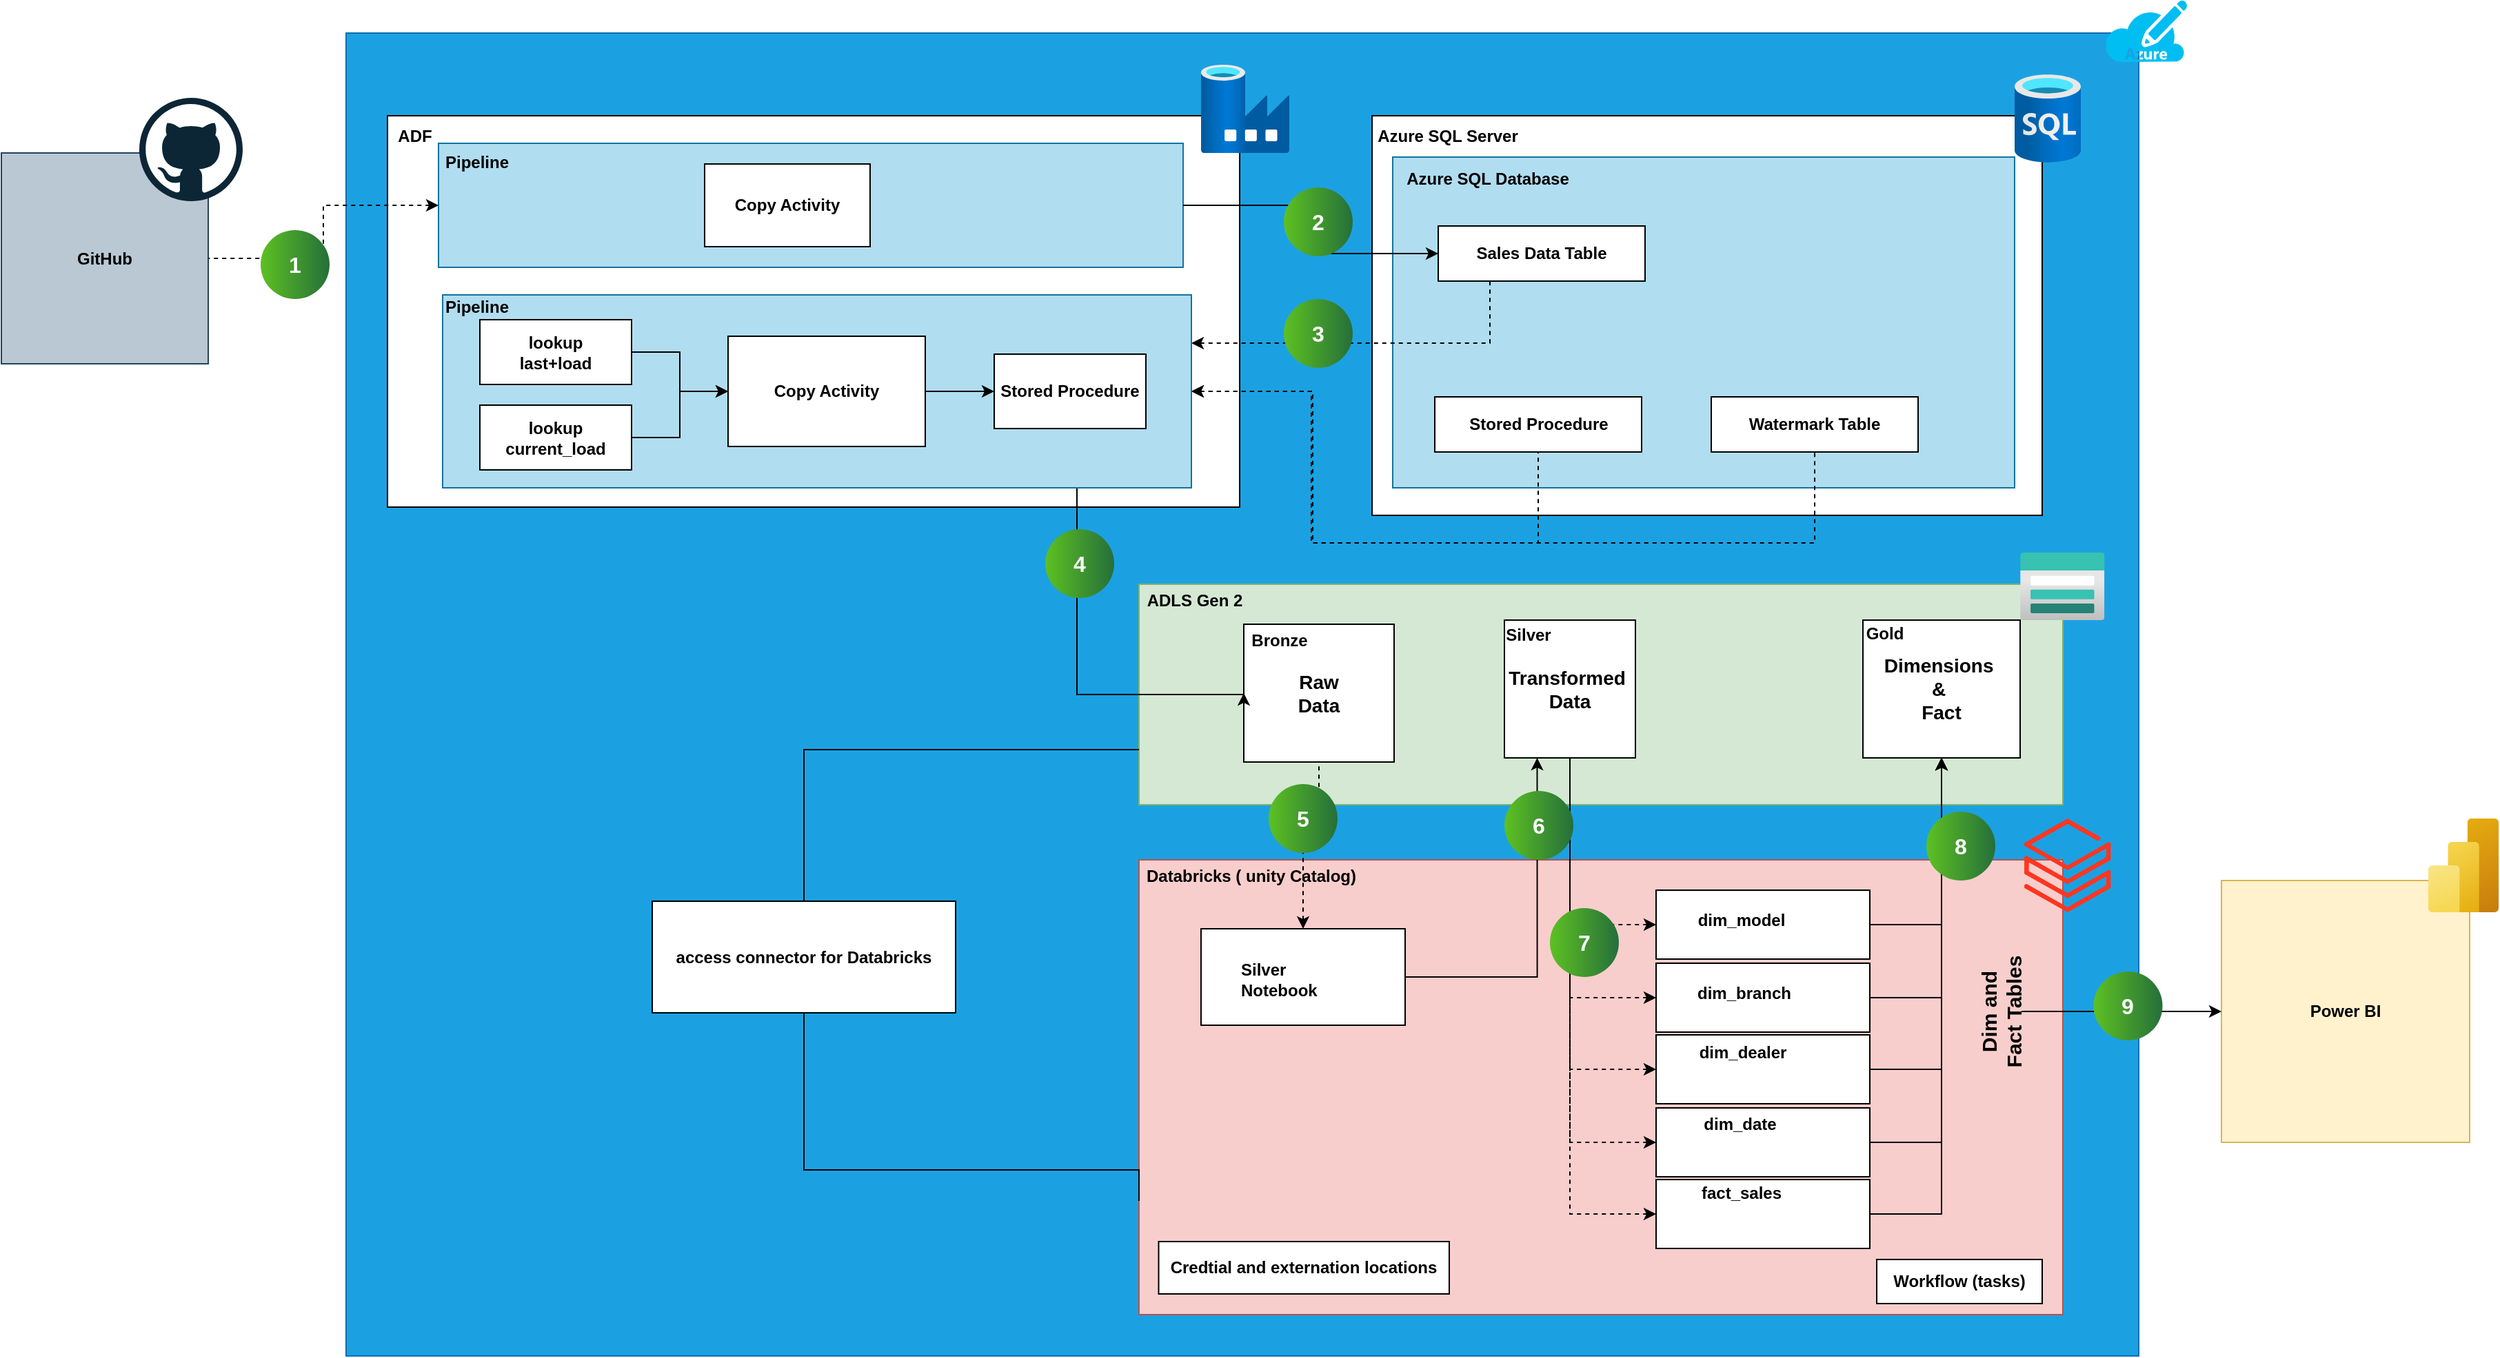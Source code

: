 <mxfile version="24.7.5" pages="3">
  <diagram id="nM2_LF2COJRGgqPJtqyZ" name="Page-3">
    <mxGraphModel dx="2438" dy="2122" grid="1" gridSize="10" guides="1" tooltips="1" connect="1" arrows="1" fold="1" page="1" pageScale="1" pageWidth="850" pageHeight="1100" math="0" shadow="0">
      <root>
        <mxCell id="0" />
        <mxCell id="1" parent="0" />
        <mxCell id="vJt0VZIm2fip_k9MDmx4-3" value="" style="rounded=0;whiteSpace=wrap;html=1;hachureGap=4;fontFamily=Helvetica;fontStyle=1;fillColor=#1ba1e2;strokeColor=#006EAF;fontColor=#ffffff;" vertex="1" parent="1">
          <mxGeometry x="-360" y="-130" width="1300" height="960" as="geometry" />
        </mxCell>
        <mxCell id="vJt0VZIm2fip_k9MDmx4-4" value="" style="rounded=0;whiteSpace=wrap;html=1;hachureGap=4;fontFamily=Helvetica;fontStyle=1;" vertex="1" parent="1">
          <mxGeometry x="-330" y="-70" width="618" height="284" as="geometry" />
        </mxCell>
        <mxCell id="vJt0VZIm2fip_k9MDmx4-5" value="ADF" style="text;html=1;align=center;verticalAlign=middle;whiteSpace=wrap;rounded=0;fontFamily=Helvetica;fontStyle=1;" vertex="1" parent="1">
          <mxGeometry x="-340" y="-70" width="60" height="30" as="geometry" />
        </mxCell>
        <mxCell id="vJt0VZIm2fip_k9MDmx4-6" value="" style="rounded=0;whiteSpace=wrap;html=1;hachureGap=4;fontFamily=Helvetica;fontStyle=1;fillColor=#b1ddf0;strokeColor=#10739e;" vertex="1" parent="1">
          <mxGeometry x="-293" y="-50" width="540" height="90" as="geometry" />
        </mxCell>
        <mxCell id="vJt0VZIm2fip_k9MDmx4-7" value="" style="rounded=0;whiteSpace=wrap;html=1;hachureGap=4;fontFamily=Helvetica;fontStyle=1;" vertex="1" parent="1">
          <mxGeometry x="384" y="-70" width="486" height="290" as="geometry" />
        </mxCell>
        <mxCell id="vJt0VZIm2fip_k9MDmx4-8" value="Azure SQL Server" style="text;html=1;align=center;verticalAlign=middle;whiteSpace=wrap;rounded=0;fontFamily=Helvetica;fontStyle=1;" vertex="1" parent="1">
          <mxGeometry x="384" y="-70" width="110" height="30" as="geometry" />
        </mxCell>
        <mxCell id="vJt0VZIm2fip_k9MDmx4-12" value="" style="rounded=0;whiteSpace=wrap;html=1;hachureGap=4;fontFamily=Helvetica;fontStyle=1;fillColor=#b1ddf0;strokeColor=#10739e;" vertex="1" parent="1">
          <mxGeometry x="399" y="-40" width="451" height="240" as="geometry" />
        </mxCell>
        <mxCell id="vJt0VZIm2fip_k9MDmx4-13" value="Azure SQL Database" style="text;html=1;align=center;verticalAlign=middle;whiteSpace=wrap;rounded=0;fontFamily=Helvetica;fontStyle=1;" vertex="1" parent="1">
          <mxGeometry x="394.25" y="-39" width="147.75" height="30" as="geometry" />
        </mxCell>
        <mxCell id="vJt0VZIm2fip_k9MDmx4-15" value="" style="rounded=0;whiteSpace=wrap;html=1;hachureGap=4;fontFamily=Helvetica;fontStyle=1;fillColor=#d5e8d4;strokeColor=#82b366;" vertex="1" parent="1">
          <mxGeometry x="215" y="270" width="670" height="160" as="geometry" />
        </mxCell>
        <mxCell id="vJt0VZIm2fip_k9MDmx4-16" value="Raw&lt;div style=&quot;font-size: 14px;&quot;&gt;Data&lt;/div&gt;" style="rounded=0;whiteSpace=wrap;html=1;hachureGap=4;fontFamily=Helvetica;fontStyle=1;fontSize=14;" vertex="1" parent="1">
          <mxGeometry x="291" y="299" width="109" height="100" as="geometry" />
        </mxCell>
        <mxCell id="vJt0VZIm2fip_k9MDmx4-17" value="Transformed&amp;nbsp;&lt;div style=&quot;font-size: 14px;&quot;&gt;Data&lt;/div&gt;" style="rounded=0;whiteSpace=wrap;html=1;hachureGap=4;fontFamily=Helvetica;fontStyle=1;fontSize=14;" vertex="1" parent="1">
          <mxGeometry x="480" y="296" width="95" height="100" as="geometry" />
        </mxCell>
        <mxCell id="vJt0VZIm2fip_k9MDmx4-18" value="Dimensions&amp;nbsp;&lt;div style=&quot;font-size: 14px;&quot;&gt;&amp;amp;&amp;nbsp;&lt;/div&gt;&lt;div style=&quot;font-size: 14px;&quot;&gt;Fact&lt;/div&gt;" style="rounded=0;whiteSpace=wrap;html=1;hachureGap=4;fontFamily=Helvetica;fontStyle=1;fontSize=14;" vertex="1" parent="1">
          <mxGeometry x="740" y="296" width="114" height="100" as="geometry" />
        </mxCell>
        <mxCell id="vJt0VZIm2fip_k9MDmx4-19" value="Bronze" style="text;html=1;align=center;verticalAlign=middle;whiteSpace=wrap;rounded=0;fontFamily=Helvetica;fontStyle=1;" vertex="1" parent="1">
          <mxGeometry x="287" y="296" width="60" height="30" as="geometry" />
        </mxCell>
        <mxCell id="vJt0VZIm2fip_k9MDmx4-20" value="Silver" style="text;html=1;align=center;verticalAlign=middle;whiteSpace=wrap;rounded=0;fontFamily=Helvetica;fontStyle=1;" vertex="1" parent="1">
          <mxGeometry x="467" y="292" width="61" height="30" as="geometry" />
        </mxCell>
        <mxCell id="vJt0VZIm2fip_k9MDmx4-21" value="Gold" style="text;html=1;align=center;verticalAlign=middle;whiteSpace=wrap;rounded=0;fontFamily=Helvetica;fontStyle=1;" vertex="1" parent="1">
          <mxGeometry x="726" y="291" width="60" height="30" as="geometry" />
        </mxCell>
        <mxCell id="vJt0VZIm2fip_k9MDmx4-76" style="edgeStyle=orthogonalEdgeStyle;rounded=0;hachureGap=4;orthogonalLoop=1;jettySize=auto;html=1;exitX=1;exitY=0.5;exitDx=0;exitDy=0;entryX=0.5;entryY=1;entryDx=0;entryDy=0;fontFamily=Helvetica;dashed=1;endArrow=none;endFill=0;startArrow=classic;startFill=1;fontStyle=1;" edge="1" parent="1" source="vJt0VZIm2fip_k9MDmx4-22" target="vJt0VZIm2fip_k9MDmx4-62">
          <mxGeometry relative="1" as="geometry">
            <Array as="points">
              <mxPoint x="341" y="130" />
              <mxPoint x="341" y="240" />
              <mxPoint x="505" y="240" />
            </Array>
          </mxGeometry>
        </mxCell>
        <mxCell id="vJt0VZIm2fip_k9MDmx4-77" style="edgeStyle=orthogonalEdgeStyle;rounded=0;hachureGap=4;orthogonalLoop=1;jettySize=auto;html=1;exitX=1;exitY=0.5;exitDx=0;exitDy=0;entryX=0.5;entryY=1;entryDx=0;entryDy=0;fontFamily=Helvetica;dashed=1;endArrow=none;endFill=0;startArrow=classic;startFill=1;fontStyle=1;" edge="1" parent="1" source="vJt0VZIm2fip_k9MDmx4-22" target="vJt0VZIm2fip_k9MDmx4-61">
          <mxGeometry relative="1" as="geometry">
            <Array as="points">
              <mxPoint x="340" y="130" />
              <mxPoint x="340" y="240" />
              <mxPoint x="705" y="240" />
            </Array>
          </mxGeometry>
        </mxCell>
        <mxCell id="vJt0VZIm2fip_k9MDmx4-78" style="edgeStyle=orthogonalEdgeStyle;rounded=0;hachureGap=4;orthogonalLoop=1;jettySize=auto;html=1;exitX=0.75;exitY=1;exitDx=0;exitDy=0;entryX=0;entryY=0.5;entryDx=0;entryDy=0;fontFamily=Helvetica;fontStyle=1;" edge="1" parent="1" source="vJt0VZIm2fip_k9MDmx4-22" target="vJt0VZIm2fip_k9MDmx4-16">
          <mxGeometry relative="1" as="geometry">
            <Array as="points">
              <mxPoint x="117" y="165" />
              <mxPoint x="170" y="165" />
              <mxPoint x="170" y="350" />
            </Array>
          </mxGeometry>
        </mxCell>
        <mxCell id="vJt0VZIm2fip_k9MDmx4-86" style="edgeStyle=orthogonalEdgeStyle;rounded=0;hachureGap=4;orthogonalLoop=1;jettySize=auto;html=1;exitX=1;exitY=0.25;exitDx=0;exitDy=0;entryX=0.25;entryY=1;entryDx=0;entryDy=0;fontFamily=Helvetica;dashed=1;startArrow=classic;startFill=1;endArrow=none;endFill=0;fontStyle=1" edge="1" parent="1" source="vJt0VZIm2fip_k9MDmx4-22" target="vJt0VZIm2fip_k9MDmx4-60">
          <mxGeometry relative="1" as="geometry" />
        </mxCell>
        <mxCell id="vJt0VZIm2fip_k9MDmx4-22" value="" style="rounded=0;whiteSpace=wrap;html=1;hachureGap=4;fontFamily=Helvetica;fontStyle=1;fillColor=#b1ddf0;strokeColor=#10739e;" vertex="1" parent="1">
          <mxGeometry x="-290" y="60" width="543" height="140" as="geometry" />
        </mxCell>
        <mxCell id="vJt0VZIm2fip_k9MDmx4-25" value="" style="rounded=0;whiteSpace=wrap;html=1;hachureGap=4;fontFamily=Helvetica;fontStyle=1;fillColor=#f8cecc;strokeColor=#b85450;" vertex="1" parent="1">
          <mxGeometry x="215" y="470" width="670" height="330" as="geometry" />
        </mxCell>
        <mxCell id="vJt0VZIm2fip_k9MDmx4-59" style="edgeStyle=orthogonalEdgeStyle;rounded=0;hachureGap=4;orthogonalLoop=1;jettySize=auto;html=1;exitX=1;exitY=0.5;exitDx=0;exitDy=0;entryX=0.25;entryY=1;entryDx=0;entryDy=0;fontFamily=Helvetica;fontStyle=1;" edge="1" parent="1" source="vJt0VZIm2fip_k9MDmx4-26" target="vJt0VZIm2fip_k9MDmx4-17">
          <mxGeometry relative="1" as="geometry" />
        </mxCell>
        <mxCell id="vJt0VZIm2fip_k9MDmx4-79" style="edgeStyle=orthogonalEdgeStyle;rounded=0;hachureGap=4;orthogonalLoop=1;jettySize=auto;html=1;exitX=0.5;exitY=0;exitDx=0;exitDy=0;entryX=0.5;entryY=1;entryDx=0;entryDy=0;fontFamily=Helvetica;endArrow=none;endFill=0;startArrow=classic;startFill=1;dashed=1;fontStyle=1;" edge="1" parent="1" source="vJt0VZIm2fip_k9MDmx4-26" target="vJt0VZIm2fip_k9MDmx4-16">
          <mxGeometry relative="1" as="geometry" />
        </mxCell>
        <mxCell id="vJt0VZIm2fip_k9MDmx4-26" value="" style="rounded=0;whiteSpace=wrap;html=1;hachureGap=4;fontFamily=Helvetica;fontStyle=1;" vertex="1" parent="1">
          <mxGeometry x="260" y="520" width="148" height="70" as="geometry" />
        </mxCell>
        <mxCell id="vJt0VZIm2fip_k9MDmx4-27" value="Silver Notebook" style="text;html=1;align=left;verticalAlign=middle;whiteSpace=wrap;rounded=0;fontFamily=Helvetica;fontStyle=1;" vertex="1" parent="1">
          <mxGeometry x="287" y="542" width="90" height="30" as="geometry" />
        </mxCell>
        <mxCell id="vJt0VZIm2fip_k9MDmx4-46" style="edgeStyle=orthogonalEdgeStyle;rounded=0;hachureGap=4;orthogonalLoop=1;jettySize=auto;html=1;exitX=1;exitY=0.5;exitDx=0;exitDy=0;fontFamily=Helvetica;fontStyle=1;" edge="1" parent="1" source="vJt0VZIm2fip_k9MDmx4-30" target="vJt0VZIm2fip_k9MDmx4-18">
          <mxGeometry relative="1" as="geometry" />
        </mxCell>
        <mxCell id="vJt0VZIm2fip_k9MDmx4-54" style="edgeStyle=orthogonalEdgeStyle;rounded=0;hachureGap=4;orthogonalLoop=1;jettySize=auto;html=1;exitX=0;exitY=0.5;exitDx=0;exitDy=0;fontFamily=Helvetica;endArrow=none;endFill=0;startArrow=classic;startFill=1;dashed=1;fontStyle=1;" edge="1" parent="1" source="vJt0VZIm2fip_k9MDmx4-30" target="vJt0VZIm2fip_k9MDmx4-17">
          <mxGeometry relative="1" as="geometry" />
        </mxCell>
        <mxCell id="vJt0VZIm2fip_k9MDmx4-30" value="" style="rounded=0;whiteSpace=wrap;html=1;hachureGap=4;fontFamily=Helvetica;fontStyle=1;" vertex="1" parent="1">
          <mxGeometry x="590" y="492" width="155" height="50" as="geometry" />
        </mxCell>
        <mxCell id="vJt0VZIm2fip_k9MDmx4-48" style="edgeStyle=orthogonalEdgeStyle;rounded=0;hachureGap=4;orthogonalLoop=1;jettySize=auto;html=1;exitX=1;exitY=0.5;exitDx=0;exitDy=0;fontFamily=Helvetica;fontStyle=1;" edge="1" parent="1" source="vJt0VZIm2fip_k9MDmx4-31" target="vJt0VZIm2fip_k9MDmx4-18">
          <mxGeometry relative="1" as="geometry" />
        </mxCell>
        <mxCell id="vJt0VZIm2fip_k9MDmx4-55" style="edgeStyle=orthogonalEdgeStyle;rounded=0;hachureGap=4;orthogonalLoop=1;jettySize=auto;html=1;exitX=0;exitY=0.5;exitDx=0;exitDy=0;fontFamily=Helvetica;endArrow=none;endFill=0;startArrow=classic;startFill=1;dashed=1;fontStyle=1;" edge="1" parent="1" source="vJt0VZIm2fip_k9MDmx4-31" target="vJt0VZIm2fip_k9MDmx4-17">
          <mxGeometry relative="1" as="geometry" />
        </mxCell>
        <mxCell id="vJt0VZIm2fip_k9MDmx4-31" value="" style="rounded=0;whiteSpace=wrap;html=1;hachureGap=4;fontFamily=Helvetica;fontStyle=1;" vertex="1" parent="1">
          <mxGeometry x="590" y="545" width="155" height="50" as="geometry" />
        </mxCell>
        <mxCell id="vJt0VZIm2fip_k9MDmx4-49" style="edgeStyle=orthogonalEdgeStyle;rounded=0;hachureGap=4;orthogonalLoop=1;jettySize=auto;html=1;exitX=1;exitY=0.5;exitDx=0;exitDy=0;fontFamily=Helvetica;fontStyle=1;" edge="1" parent="1" source="vJt0VZIm2fip_k9MDmx4-32" target="vJt0VZIm2fip_k9MDmx4-18">
          <mxGeometry relative="1" as="geometry" />
        </mxCell>
        <mxCell id="vJt0VZIm2fip_k9MDmx4-56" style="edgeStyle=orthogonalEdgeStyle;rounded=0;hachureGap=4;orthogonalLoop=1;jettySize=auto;html=1;exitX=0;exitY=0.5;exitDx=0;exitDy=0;fontFamily=Helvetica;endArrow=none;endFill=0;startArrow=classic;startFill=1;dashed=1;fontStyle=1;" edge="1" parent="1" source="vJt0VZIm2fip_k9MDmx4-32" target="vJt0VZIm2fip_k9MDmx4-17">
          <mxGeometry relative="1" as="geometry" />
        </mxCell>
        <mxCell id="vJt0VZIm2fip_k9MDmx4-32" value="" style="rounded=0;whiteSpace=wrap;html=1;hachureGap=4;fontFamily=Helvetica;fontStyle=1;" vertex="1" parent="1">
          <mxGeometry x="590" y="597" width="155" height="50" as="geometry" />
        </mxCell>
        <mxCell id="vJt0VZIm2fip_k9MDmx4-50" style="edgeStyle=orthogonalEdgeStyle;rounded=0;hachureGap=4;orthogonalLoop=1;jettySize=auto;html=1;exitX=1;exitY=0.5;exitDx=0;exitDy=0;fontFamily=Helvetica;fontStyle=1;" edge="1" parent="1" source="vJt0VZIm2fip_k9MDmx4-33" target="vJt0VZIm2fip_k9MDmx4-18">
          <mxGeometry relative="1" as="geometry" />
        </mxCell>
        <mxCell id="vJt0VZIm2fip_k9MDmx4-57" style="edgeStyle=orthogonalEdgeStyle;rounded=0;hachureGap=4;orthogonalLoop=1;jettySize=auto;html=1;exitX=0;exitY=0.5;exitDx=0;exitDy=0;fontFamily=Helvetica;endArrow=none;endFill=0;startArrow=classic;startFill=1;dashed=1;fontStyle=1;" edge="1" parent="1" source="vJt0VZIm2fip_k9MDmx4-33" target="vJt0VZIm2fip_k9MDmx4-17">
          <mxGeometry relative="1" as="geometry" />
        </mxCell>
        <mxCell id="vJt0VZIm2fip_k9MDmx4-33" value="" style="rounded=0;whiteSpace=wrap;html=1;hachureGap=4;fontFamily=Helvetica;fontStyle=1;" vertex="1" parent="1">
          <mxGeometry x="590" y="650" width="155" height="50" as="geometry" />
        </mxCell>
        <mxCell id="vJt0VZIm2fip_k9MDmx4-51" style="edgeStyle=orthogonalEdgeStyle;rounded=0;hachureGap=4;orthogonalLoop=1;jettySize=auto;html=1;exitX=1;exitY=0.5;exitDx=0;exitDy=0;fontFamily=Helvetica;fontStyle=1;" edge="1" parent="1" source="vJt0VZIm2fip_k9MDmx4-34" target="vJt0VZIm2fip_k9MDmx4-18">
          <mxGeometry relative="1" as="geometry" />
        </mxCell>
        <mxCell id="vJt0VZIm2fip_k9MDmx4-58" style="edgeStyle=orthogonalEdgeStyle;rounded=0;hachureGap=4;orthogonalLoop=1;jettySize=auto;html=1;exitX=0;exitY=0.5;exitDx=0;exitDy=0;entryX=0.5;entryY=1;entryDx=0;entryDy=0;fontFamily=Helvetica;endArrow=none;endFill=0;startArrow=classic;startFill=1;dashed=1;fontStyle=1;" edge="1" parent="1" source="vJt0VZIm2fip_k9MDmx4-34" target="vJt0VZIm2fip_k9MDmx4-17">
          <mxGeometry relative="1" as="geometry" />
        </mxCell>
        <mxCell id="vJt0VZIm2fip_k9MDmx4-34" value="" style="rounded=0;whiteSpace=wrap;html=1;hachureGap=4;fontFamily=Helvetica;fontStyle=1;" vertex="1" parent="1">
          <mxGeometry x="590" y="702" width="155" height="50" as="geometry" />
        </mxCell>
        <mxCell id="vJt0VZIm2fip_k9MDmx4-35" value="dim_model" style="text;html=1;align=center;verticalAlign=middle;whiteSpace=wrap;rounded=0;fontFamily=Helvetica;fontStyle=1;" vertex="1" parent="1">
          <mxGeometry x="622" y="499" width="60" height="30" as="geometry" />
        </mxCell>
        <mxCell id="vJt0VZIm2fip_k9MDmx4-36" value="dim_branch&lt;span style=&quot;color: rgba(0, 0, 0, 0); font-size: 0px; text-align: start; text-wrap: nowrap;&quot;&gt;%3CmxGraphModel%3E%3Croot%3E%3CmxCell%20id%3D%220%22%2F%3E%3CmxCell%20id%3D%221%22%20parent%3D%220%22%2F%3E%3CmxCell%20id%3D%222%22%20value%3D%22dim_model%22%20style%3D%22text%3Bhtml%3D1%3Balign%3Dcenter%3BverticalAlign%3Dmiddle%3BwhiteSpace%3Dwrap%3Brounded%3D0%3BfontFamily%3DArchitects%20Daughter%3BfontSource%3Dhttps%253A%252F%252Ffonts.googleapis.com%252Fcss%253Ffamily%253DArchitects%252BDaughter%3B%22%20vertex%3D%221%22%20parent%3D%221%22%3E%3CmxGeometry%20x%3D%22613%22%20y%3D%22483%22%20width%3D%2260%22%20height%3D%2230%22%20as%3D%22geometry%22%2F%3E%3C%2FmxCell%3E%3C%2Froot%3E%3C%2FmxGraphModel%3E&lt;/span&gt;&lt;span style=&quot;color: rgba(0, 0, 0, 0); font-size: 0px; text-align: start; text-wrap: nowrap;&quot;&gt;%3CmxGraphModel%3E%3Croot%3E%3CmxCell%20id%3D%220%22%2F%3E%3CmxCell%20id%3D%221%22%20parent%3D%220%22%2F%3E%3CmxCell%20id%3D%222%22%20value%3D%22dim_model%22%20style%3D%22text%3Bhtml%3D1%3Balign%3Dcenter%3BverticalAlign%3Dmiddle%3BwhiteSpace%3Dwrap%3Brounded%3D0%3BfontFamily%3DArchitects%20Daughter%3BfontSource%3Dhttps%253A%252F%252Ffonts.googleapis.com%252Fcss%253Ffamily%253DArchitects%252BDaughter%3B%22%20vertex%3D%221%22%20parent%3D%221%22%3E%3CmxGeometry%20x%3D%22613%22%20y%3D%22483%22%20width%3D%2260%22%20height%3D%2230%22%20as%3D%22geometry%22%2F%3E%3C%2FmxCell%3E%3C%2Froot%3E%3C%2FmxGraphModel%3E&lt;/span&gt;&lt;span style=&quot;color: rgba(0, 0, 0, 0); font-size: 0px; text-align: start; text-wrap: nowrap;&quot;&gt;%3CmxGraphModel%3E%3Croot%3E%3CmxCell%20id%3D%220%22%2F%3E%3CmxCell%20id%3D%221%22%20parent%3D%220%22%2F%3E%3CmxCell%20id%3D%222%22%20value%3D%22dim_model%22%20style%3D%22text%3Bhtml%3D1%3Balign%3Dcenter%3BverticalAlign%3Dmiddle%3BwhiteSpace%3Dwrap%3Brounded%3D0%3BfontFamily%3DArchitects%20Daughter%3BfontSource%3Dhttps%253A%252F%252Ffonts.googleapis.com%252Fcss%253Ffamily%253DArchitects%252BDaughter%3B%22%20vertex%3D%221%22%20parent%3D%221%22%3E%3CmxGeometry%20x%3D%22613%22%20y%3D%22483%22%20width%3D%2260%22%20height%3D%2230%22%20as%3D%22geometry%22%2F%3E%3C%2FmxCell%3E%3C%2Froot%3E%3C%2FmxGraphModel%3E&lt;/span&gt;" style="text;html=1;align=center;verticalAlign=middle;whiteSpace=wrap;rounded=0;fontFamily=Helvetica;fontStyle=1;" vertex="1" parent="1">
          <mxGeometry x="624" y="552" width="60" height="30" as="geometry" />
        </mxCell>
        <mxCell id="vJt0VZIm2fip_k9MDmx4-37" value="dim_dealer" style="text;html=1;align=center;verticalAlign=middle;whiteSpace=wrap;rounded=0;fontFamily=Helvetica;fontStyle=1;" vertex="1" parent="1">
          <mxGeometry x="623" y="595" width="60" height="30" as="geometry" />
        </mxCell>
        <mxCell id="vJt0VZIm2fip_k9MDmx4-38" value="dim_date" style="text;html=1;align=center;verticalAlign=middle;whiteSpace=wrap;rounded=0;fontFamily=Helvetica;fontStyle=1;" vertex="1" parent="1">
          <mxGeometry x="621" y="647" width="60" height="30" as="geometry" />
        </mxCell>
        <mxCell id="vJt0VZIm2fip_k9MDmx4-39" value="fact_sales" style="text;html=1;align=center;verticalAlign=middle;whiteSpace=wrap;rounded=0;fontFamily=Helvetica;fontStyle=1;" vertex="1" parent="1">
          <mxGeometry x="622" y="697" width="60" height="30" as="geometry" />
        </mxCell>
        <mxCell id="vJt0VZIm2fip_k9MDmx4-60" value="Sales Data Table" style="rounded=0;whiteSpace=wrap;html=1;hachureGap=4;fontFamily=Helvetica;fontStyle=1;" vertex="1" parent="1">
          <mxGeometry x="432" y="10" width="150" height="40" as="geometry" />
        </mxCell>
        <mxCell id="vJt0VZIm2fip_k9MDmx4-61" value="Watermark Table" style="rounded=0;whiteSpace=wrap;html=1;hachureGap=4;fontFamily=Helvetica;fontStyle=1;" vertex="1" parent="1">
          <mxGeometry x="630" y="134" width="150" height="40" as="geometry" />
        </mxCell>
        <mxCell id="vJt0VZIm2fip_k9MDmx4-62" value="Stored Procedure" style="rounded=0;whiteSpace=wrap;html=1;hachureGap=4;fontFamily=Helvetica;fontStyle=1;" vertex="1" parent="1">
          <mxGeometry x="429.5" y="134" width="150" height="40" as="geometry" />
        </mxCell>
        <mxCell id="vJt0VZIm2fip_k9MDmx4-85" style="edgeStyle=orthogonalEdgeStyle;rounded=0;hachureGap=4;orthogonalLoop=1;jettySize=auto;html=1;entryX=1;entryY=0.5;entryDx=0;entryDy=0;fontFamily=Helvetica;dashed=1;exitX=0;exitY=0.5;exitDx=0;exitDy=0;endArrow=none;endFill=0;startArrow=classic;startFill=1;fontStyle=1" edge="1" parent="1" source="vJt0VZIm2fip_k9MDmx4-6" target="vJt0VZIm2fip_k9MDmx4-83">
          <mxGeometry relative="1" as="geometry">
            <mxPoint x="-330" y="-160" as="sourcePoint" />
          </mxGeometry>
        </mxCell>
        <mxCell id="vJt0VZIm2fip_k9MDmx4-67" value="Copy Activity" style="rounded=0;whiteSpace=wrap;html=1;hachureGap=4;fontFamily=Helvetica;fontStyle=1;" vertex="1" parent="1">
          <mxGeometry x="-100" y="-35" width="120" height="60" as="geometry" />
        </mxCell>
        <mxCell id="vJt0VZIm2fip_k9MDmx4-72" style="edgeStyle=orthogonalEdgeStyle;rounded=0;hachureGap=4;orthogonalLoop=1;jettySize=auto;html=1;exitX=1;exitY=0.5;exitDx=0;exitDy=0;entryX=0;entryY=0.5;entryDx=0;entryDy=0;fontFamily=Helvetica;fontStyle=1;" edge="1" parent="1" source="vJt0VZIm2fip_k9MDmx4-68" target="vJt0VZIm2fip_k9MDmx4-70">
          <mxGeometry relative="1" as="geometry" />
        </mxCell>
        <mxCell id="vJt0VZIm2fip_k9MDmx4-68" value="lookup&lt;div&gt;last+load&lt;/div&gt;" style="rounded=0;whiteSpace=wrap;html=1;hachureGap=4;fontFamily=Helvetica;fontStyle=1;" vertex="1" parent="1">
          <mxGeometry x="-263" y="78" width="110" height="47" as="geometry" />
        </mxCell>
        <mxCell id="vJt0VZIm2fip_k9MDmx4-73" style="edgeStyle=orthogonalEdgeStyle;rounded=0;hachureGap=4;orthogonalLoop=1;jettySize=auto;html=1;exitX=1;exitY=0.5;exitDx=0;exitDy=0;entryX=0;entryY=0.5;entryDx=0;entryDy=0;fontFamily=Helvetica;fontStyle=1;" edge="1" parent="1" source="vJt0VZIm2fip_k9MDmx4-69" target="vJt0VZIm2fip_k9MDmx4-70">
          <mxGeometry relative="1" as="geometry" />
        </mxCell>
        <mxCell id="vJt0VZIm2fip_k9MDmx4-69" value="lookup&lt;div&gt;current_load&lt;/div&gt;" style="rounded=0;whiteSpace=wrap;html=1;hachureGap=4;fontFamily=Helvetica;fontStyle=1;" vertex="1" parent="1">
          <mxGeometry x="-263" y="140" width="110" height="47" as="geometry" />
        </mxCell>
        <mxCell id="vJt0VZIm2fip_k9MDmx4-74" style="edgeStyle=orthogonalEdgeStyle;rounded=0;hachureGap=4;orthogonalLoop=1;jettySize=auto;html=1;exitX=1;exitY=0.5;exitDx=0;exitDy=0;fontFamily=Helvetica;fontStyle=1;" edge="1" parent="1" source="vJt0VZIm2fip_k9MDmx4-70" target="vJt0VZIm2fip_k9MDmx4-71">
          <mxGeometry relative="1" as="geometry" />
        </mxCell>
        <mxCell id="vJt0VZIm2fip_k9MDmx4-70" value="Copy Activity" style="rounded=0;whiteSpace=wrap;html=1;hachureGap=4;fontFamily=Helvetica;fontStyle=1;" vertex="1" parent="1">
          <mxGeometry x="-83" y="90" width="143" height="80" as="geometry" />
        </mxCell>
        <mxCell id="vJt0VZIm2fip_k9MDmx4-71" value="Stored Procedure" style="rounded=0;whiteSpace=wrap;html=1;hachureGap=4;fontFamily=Helvetica;fontStyle=1;" vertex="1" parent="1">
          <mxGeometry x="110" y="103" width="110" height="54" as="geometry" />
        </mxCell>
        <mxCell id="vJt0VZIm2fip_k9MDmx4-75" style="edgeStyle=orthogonalEdgeStyle;rounded=0;hachureGap=4;orthogonalLoop=1;jettySize=auto;html=1;exitX=1;exitY=0.5;exitDx=0;exitDy=0;entryX=0;entryY=0.5;entryDx=0;entryDy=0;fontFamily=Helvetica;fontStyle=1;" edge="1" parent="1" source="vJt0VZIm2fip_k9MDmx4-6" target="vJt0VZIm2fip_k9MDmx4-60">
          <mxGeometry relative="1" as="geometry" />
        </mxCell>
        <mxCell id="vJt0VZIm2fip_k9MDmx4-81" style="edgeStyle=orthogonalEdgeStyle;rounded=0;hachureGap=4;orthogonalLoop=1;jettySize=auto;html=1;exitX=0.5;exitY=1;exitDx=0;exitDy=0;entryX=0;entryY=0.75;entryDx=0;entryDy=0;fontFamily=Helvetica;endArrow=none;endFill=0;fontStyle=1;" edge="1" parent="1" source="vJt0VZIm2fip_k9MDmx4-80" target="vJt0VZIm2fip_k9MDmx4-25">
          <mxGeometry relative="1" as="geometry">
            <Array as="points">
              <mxPoint x="-28" y="695" />
            </Array>
          </mxGeometry>
        </mxCell>
        <mxCell id="vJt0VZIm2fip_k9MDmx4-82" style="edgeStyle=orthogonalEdgeStyle;rounded=0;hachureGap=4;orthogonalLoop=1;jettySize=auto;html=1;exitX=0.5;exitY=0;exitDx=0;exitDy=0;entryX=0;entryY=0.75;entryDx=0;entryDy=0;fontFamily=Helvetica;endArrow=none;endFill=0;fontStyle=1" edge="1" parent="1" source="vJt0VZIm2fip_k9MDmx4-80" target="vJt0VZIm2fip_k9MDmx4-15">
          <mxGeometry relative="1" as="geometry" />
        </mxCell>
        <mxCell id="vJt0VZIm2fip_k9MDmx4-80" value="access connector for Databricks" style="rounded=0;whiteSpace=wrap;html=1;hachureGap=4;fontFamily=Helvetica;fontStyle=1" vertex="1" parent="1">
          <mxGeometry x="-138" y="500" width="220" height="81" as="geometry" />
        </mxCell>
        <mxCell id="vJt0VZIm2fip_k9MDmx4-83" value="GitHub" style="rounded=0;whiteSpace=wrap;html=1;hachureGap=4;fontFamily=Helvetica;fontStyle=1;fillColor=#bac8d3;strokeColor=#23445d;" vertex="1" parent="1">
          <mxGeometry x="-610" y="-43" width="150" height="153" as="geometry" />
        </mxCell>
        <mxCell id="vJt0VZIm2fip_k9MDmx4-87" value="Credtial and externation locations" style="rounded=0;whiteSpace=wrap;html=1;hachureGap=4;fontFamily=Helvetica;fontStyle=1" vertex="1" parent="1">
          <mxGeometry x="229.25" y="747" width="210.75" height="38" as="geometry" />
        </mxCell>
        <mxCell id="vJt0VZIm2fip_k9MDmx4-88" value="Power BI" style="rounded=0;whiteSpace=wrap;html=1;hachureGap=4;fontFamily=Helvetica;fontStyle=1;fillColor=#fff2cc;strokeColor=#d6b656;" vertex="1" parent="1">
          <mxGeometry x="1000" y="485" width="180" height="190" as="geometry" />
        </mxCell>
        <mxCell id="vJt0VZIm2fip_k9MDmx4-90" style="edgeStyle=orthogonalEdgeStyle;rounded=0;hachureGap=4;orthogonalLoop=1;jettySize=auto;html=1;exitX=0.5;exitY=1;exitDx=0;exitDy=0;entryX=0;entryY=0.5;entryDx=0;entryDy=0;fontFamily=Helvetica;fontStyle=1" edge="1" parent="1" source="vJt0VZIm2fip_k9MDmx4-89" target="vJt0VZIm2fip_k9MDmx4-88">
          <mxGeometry relative="1" as="geometry" />
        </mxCell>
        <mxCell id="vJt0VZIm2fip_k9MDmx4-89" value="Dim and Fact Tables" style="text;html=1;align=center;verticalAlign=middle;whiteSpace=wrap;rounded=0;fontFamily=Helvetica;rotation=270;fontStyle=1;fontSize=15;" vertex="1" parent="1">
          <mxGeometry x="795" y="565" width="90" height="30" as="geometry" />
        </mxCell>
        <mxCell id="vJt0VZIm2fip_k9MDmx4-91" value="Databricks ( unity Catalog)" style="text;html=1;align=center;verticalAlign=middle;whiteSpace=wrap;rounded=0;fontFamily=Helvetica;fontStyle=1;" vertex="1" parent="1">
          <mxGeometry x="215" y="467" width="163" height="30" as="geometry" />
        </mxCell>
        <mxCell id="vJt0VZIm2fip_k9MDmx4-92" value="Pipeline" style="text;html=1;align=center;verticalAlign=middle;whiteSpace=wrap;rounded=0;fontFamily=Helvetica;fontStyle=1;" vertex="1" parent="1">
          <mxGeometry x="-295" y="-51" width="60" height="30" as="geometry" />
        </mxCell>
        <mxCell id="vJt0VZIm2fip_k9MDmx4-93" value="Pipeline" style="text;html=1;align=center;verticalAlign=middle;whiteSpace=wrap;rounded=0;fontFamily=Helvetica;fontStyle=1;" vertex="1" parent="1">
          <mxGeometry x="-295" y="54" width="60" height="30" as="geometry" />
        </mxCell>
        <mxCell id="vJt0VZIm2fip_k9MDmx4-94" value="ADLS Gen 2" style="text;html=1;align=center;verticalAlign=middle;whiteSpace=wrap;rounded=0;fontFamily=Helvetica;fontStyle=1;" vertex="1" parent="1">
          <mxGeometry x="204" y="267" width="103" height="30" as="geometry" />
        </mxCell>
        <mxCell id="vJt0VZIm2fip_k9MDmx4-95" value="Workflow (tasks)" style="rounded=0;whiteSpace=wrap;html=1;hachureGap=4;fontFamily=Helvetica;fontStyle=1" vertex="1" parent="1">
          <mxGeometry x="750" y="760" width="120" height="32" as="geometry" />
        </mxCell>
        <mxCell id="vJt0VZIm2fip_k9MDmx4-96" value="" style="dashed=0;outlineConnect=0;html=1;align=center;labelPosition=center;verticalLabelPosition=bottom;verticalAlign=top;shape=mxgraph.weblogos.github;hachureGap=4;fontFamily=Helvetica;" vertex="1" parent="1">
          <mxGeometry x="-510" y="-83" width="75" height="75" as="geometry" />
        </mxCell>
        <mxCell id="vJt0VZIm2fip_k9MDmx4-97" value="" style="image;aspect=fixed;html=1;points=[];align=center;fontSize=12;image=img/lib/azure2/databases/Data_Factory.svg;sketch=1;hachureGap=4;jiggle=2;curveFitting=1;fontFamily=Helvetica;" vertex="1" parent="1">
          <mxGeometry x="260" y="-107" width="64" height="64" as="geometry" />
        </mxCell>
        <mxCell id="vJt0VZIm2fip_k9MDmx4-98" value="" style="image;aspect=fixed;html=1;points=[];align=center;fontSize=12;image=img/lib/azure2/databases/SQL_Database.svg;sketch=1;hachureGap=4;jiggle=2;curveFitting=1;fontFamily=Helvetica;" vertex="1" parent="1">
          <mxGeometry x="850" y="-100" width="48" height="64" as="geometry" />
        </mxCell>
        <mxCell id="vJt0VZIm2fip_k9MDmx4-99" value="" style="image;aspect=fixed;html=1;points=[];align=center;fontSize=12;image=img/lib/azure2/storage/Storage_Accounts.svg;sketch=1;hachureGap=4;jiggle=2;curveFitting=1;fontFamily=Helvetica;" vertex="1" parent="1">
          <mxGeometry x="854" y="247" width="61.25" height="49" as="geometry" />
        </mxCell>
        <mxCell id="vJt0VZIm2fip_k9MDmx4-100" value="" style="image;aspect=fixed;html=1;points=[];align=center;fontSize=12;image=img/lib/azure2/analytics/Azure_Databricks.svg;sketch=1;hachureGap=4;jiggle=2;curveFitting=1;fontFamily=Helvetica;" vertex="1" parent="1">
          <mxGeometry x="857" y="440" width="62.8" height="68" as="geometry" />
        </mxCell>
        <mxCell id="vJt0VZIm2fip_k9MDmx4-101" value="" style="image;aspect=fixed;html=1;points=[];align=center;fontSize=12;image=img/lib/azure2/analytics/Power_BI_Embedded.svg;sketch=1;hachureGap=4;jiggle=2;curveFitting=1;fontFamily=Helvetica;" vertex="1" parent="1">
          <mxGeometry x="1150" y="440" width="51" height="68" as="geometry" />
        </mxCell>
        <mxCell id="vJt0VZIm2fip_k9MDmx4-102" value="" style="verticalLabelPosition=bottom;html=1;verticalAlign=top;align=center;strokeColor=none;fillColor=#00BEF2;shape=mxgraph.azure.azure_subscription;hachureGap=4;fontFamily=Helvetica;" vertex="1" parent="1">
          <mxGeometry x="915.25" y="-154" width="60" height="45" as="geometry" />
        </mxCell>
        <mxCell id="vJt0VZIm2fip_k9MDmx4-104" value="1" style="ellipse;whiteSpace=wrap;html=1;aspect=fixed;rotation=0;gradientColor=#256F3A;strokeColor=none;gradientDirection=east;fillColor=#5DC122;rounded=0;pointerEvents=0;fontFamily=Helvetica;fontSize=16;fontColor=#FFFFFF;spacingTop=4;spacingBottom=4;spacingLeft=4;spacingRight=4;points=[];fontStyle=1;hachureGap=4;" vertex="1" parent="1">
          <mxGeometry x="-422" y="13" width="50" height="50" as="geometry" />
        </mxCell>
        <mxCell id="vJt0VZIm2fip_k9MDmx4-105" value="2" style="ellipse;whiteSpace=wrap;html=1;aspect=fixed;rotation=0;gradientColor=#256F3A;strokeColor=none;gradientDirection=east;fillColor=#5DC122;rounded=0;pointerEvents=0;fontFamily=Helvetica;fontSize=16;fontColor=#FFFFFF;spacingTop=4;spacingBottom=4;spacingLeft=4;spacingRight=4;points=[];fontStyle=1;hachureGap=4;" vertex="1" parent="1">
          <mxGeometry x="320" y="-18" width="50" height="50" as="geometry" />
        </mxCell>
        <mxCell id="vJt0VZIm2fip_k9MDmx4-106" value="3" style="ellipse;whiteSpace=wrap;html=1;aspect=fixed;rotation=0;gradientColor=#256F3A;strokeColor=none;gradientDirection=east;fillColor=#5DC122;rounded=0;pointerEvents=0;fontFamily=Helvetica;fontSize=16;fontColor=#FFFFFF;spacingTop=4;spacingBottom=4;spacingLeft=4;spacingRight=4;points=[];fontStyle=1;hachureGap=4;" vertex="1" parent="1">
          <mxGeometry x="320" y="63" width="50" height="50" as="geometry" />
        </mxCell>
        <mxCell id="vJt0VZIm2fip_k9MDmx4-107" value="4" style="ellipse;whiteSpace=wrap;html=1;aspect=fixed;rotation=0;gradientColor=#256F3A;strokeColor=none;gradientDirection=east;fillColor=#5DC122;rounded=0;pointerEvents=0;fontFamily=Helvetica;fontSize=16;fontColor=#FFFFFF;spacingTop=4;spacingBottom=4;spacingLeft=4;spacingRight=4;points=[];fontStyle=1;hachureGap=4;" vertex="1" parent="1">
          <mxGeometry x="147" y="230" width="50" height="50" as="geometry" />
        </mxCell>
        <mxCell id="vJt0VZIm2fip_k9MDmx4-108" value="5" style="ellipse;whiteSpace=wrap;html=1;aspect=fixed;rotation=0;gradientColor=#256F3A;strokeColor=none;gradientDirection=east;fillColor=#5DC122;rounded=0;pointerEvents=0;fontFamily=Helvetica;fontSize=16;fontColor=#FFFFFF;spacingTop=4;spacingBottom=4;spacingLeft=4;spacingRight=4;points=[];fontStyle=1;hachureGap=4;" vertex="1" parent="1">
          <mxGeometry x="309" y="415" width="50" height="50" as="geometry" />
        </mxCell>
        <mxCell id="vJt0VZIm2fip_k9MDmx4-109" value="6" style="ellipse;whiteSpace=wrap;html=1;aspect=fixed;rotation=0;gradientColor=#256F3A;strokeColor=none;gradientDirection=east;fillColor=#5DC122;rounded=0;pointerEvents=0;fontFamily=Helvetica;fontSize=16;fontColor=#FFFFFF;spacingTop=4;spacingBottom=4;spacingLeft=4;spacingRight=4;points=[];fontStyle=1;hachureGap=4;" vertex="1" parent="1">
          <mxGeometry x="480" y="420" width="50" height="50" as="geometry" />
        </mxCell>
        <mxCell id="vJt0VZIm2fip_k9MDmx4-110" value="7" style="ellipse;whiteSpace=wrap;html=1;aspect=fixed;rotation=0;gradientColor=#256F3A;strokeColor=none;gradientDirection=east;fillColor=#5DC122;rounded=0;pointerEvents=0;fontFamily=Helvetica;fontSize=16;fontColor=#FFFFFF;spacingTop=4;spacingBottom=4;spacingLeft=4;spacingRight=4;points=[];fontStyle=1;hachureGap=4;" vertex="1" parent="1">
          <mxGeometry x="513" y="505" width="50" height="50" as="geometry" />
        </mxCell>
        <mxCell id="vJt0VZIm2fip_k9MDmx4-111" value="8" style="ellipse;whiteSpace=wrap;html=1;aspect=fixed;rotation=0;gradientColor=#256F3A;strokeColor=none;gradientDirection=east;fillColor=#5DC122;rounded=0;pointerEvents=0;fontFamily=Helvetica;fontSize=16;fontColor=#FFFFFF;spacingTop=4;spacingBottom=4;spacingLeft=4;spacingRight=4;points=[];fontStyle=1;hachureGap=4;" vertex="1" parent="1">
          <mxGeometry x="786" y="435" width="50" height="50" as="geometry" />
        </mxCell>
        <mxCell id="vJt0VZIm2fip_k9MDmx4-112" value="9" style="ellipse;whiteSpace=wrap;html=1;aspect=fixed;rotation=0;gradientColor=#256F3A;strokeColor=none;gradientDirection=east;fillColor=#5DC122;rounded=0;pointerEvents=0;fontFamily=Helvetica;fontSize=16;fontColor=#FFFFFF;spacingTop=4;spacingBottom=4;spacingLeft=4;spacingRight=4;points=[];fontStyle=1;hachureGap=4;" vertex="1" parent="1">
          <mxGeometry x="907.25" y="551" width="50" height="50" as="geometry" />
        </mxCell>
      </root>
    </mxGraphModel>
  </diagram>
  <diagram name="Page-1" id="iDl7t95xoPlIxJQl8Gxv">
    <mxGraphModel dx="794" dy="511" grid="1" gridSize="10" guides="1" tooltips="1" connect="1" arrows="1" fold="1" page="1" pageScale="1" pageWidth="850" pageHeight="1100" math="0" shadow="0">
      <root>
        <mxCell id="0" />
        <mxCell id="1" parent="0" />
        <mxCell id="Mpgr3ys91DUYugkBP60v-1" value="Databricks" style="rounded=0;whiteSpace=wrap;html=1;hachureGap=4;fontFamily=Helvetica;" parent="1" vertex="1">
          <mxGeometry x="210" y="180" width="120" height="60" as="geometry" />
        </mxCell>
        <mxCell id="Mpgr3ys91DUYugkBP60v-2" value="ADLS Gen2" style="rounded=0;whiteSpace=wrap;html=1;hachureGap=4;fontFamily=Helvetica;" parent="1" vertex="1">
          <mxGeometry x="590" y="180" width="120" height="60" as="geometry" />
        </mxCell>
        <mxCell id="Mpgr3ys91DUYugkBP60v-4" style="edgeStyle=orthogonalEdgeStyle;rounded=0;hachureGap=4;orthogonalLoop=1;jettySize=auto;html=1;exitX=1;exitY=0.5;exitDx=0;exitDy=0;entryX=0;entryY=0.5;entryDx=0;entryDy=0;fontFamily=Helvetica;" parent="1" source="Mpgr3ys91DUYugkBP60v-1" target="Mpgr3ys91DUYugkBP60v-7" edge="1">
          <mxGeometry relative="1" as="geometry">
            <mxPoint x="408.028" y="210" as="targetPoint" />
          </mxGeometry>
        </mxCell>
        <mxCell id="Mpgr3ys91DUYugkBP60v-8" value="" style="edgeStyle=orthogonalEdgeStyle;rounded=0;hachureGap=4;orthogonalLoop=1;jettySize=auto;html=1;fontFamily=Helvetica;" parent="1" target="Mpgr3ys91DUYugkBP60v-7" edge="1">
          <mxGeometry relative="1" as="geometry">
            <mxPoint x="478" y="210" as="sourcePoint" />
            <mxPoint x="540" y="210" as="targetPoint" />
          </mxGeometry>
        </mxCell>
        <mxCell id="Mpgr3ys91DUYugkBP60v-9" style="edgeStyle=orthogonalEdgeStyle;rounded=0;hachureGap=4;orthogonalLoop=1;jettySize=auto;html=1;exitX=1;exitY=0.5;exitDx=0;exitDy=0;fontFamily=Helvetica;" parent="1" source="Mpgr3ys91DUYugkBP60v-7" target="Mpgr3ys91DUYugkBP60v-2" edge="1">
          <mxGeometry relative="1" as="geometry" />
        </mxCell>
        <mxCell id="Mpgr3ys91DUYugkBP60v-7" value="Access Connector" style="rounded=0;whiteSpace=wrap;html=1;hachureGap=4;fontFamily=Helvetica;" parent="1" vertex="1">
          <mxGeometry x="400" y="180" width="120" height="60" as="geometry" />
        </mxCell>
        <mxCell id="Mpgr3ys91DUYugkBP60v-10" style="edgeStyle=orthogonalEdgeStyle;rounded=0;hachureGap=4;orthogonalLoop=1;jettySize=auto;html=1;exitX=0.5;exitY=0;exitDx=0;exitDy=0;entryX=0.578;entryY=-0.011;entryDx=0;entryDy=0;entryPerimeter=0;fontFamily=Helvetica;" parent="1" source="Mpgr3ys91DUYugkBP60v-7" target="Mpgr3ys91DUYugkBP60v-1" edge="1">
          <mxGeometry relative="1" as="geometry" />
        </mxCell>
        <mxCell id="Mpgr3ys91DUYugkBP60v-11" value="Access connector will help to use data stoired in ADLS&lt;div&gt;Access connector will dump the data inot Databricks&lt;/div&gt;&lt;div&gt;we need to assign access connector id to databricks&lt;/div&gt;" style="text;html=1;align=left;verticalAlign=middle;whiteSpace=wrap;rounded=0;fontFamily=Helvetica;" parent="1" vertex="1">
          <mxGeometry x="398" y="268" width="220" height="30" as="geometry" />
        </mxCell>
      </root>
    </mxGraphModel>
  </diagram>
  <diagram id="pj3vH8b8jGBsIgOZFWZI" name="HLD">
    <mxGraphModel dx="1154" dy="730" grid="1" gridSize="10" guides="1" tooltips="1" connect="1" arrows="1" fold="1" page="1" pageScale="1" pageWidth="850" pageHeight="1100" math="0" shadow="0">
      <root>
        <mxCell id="0" />
        <mxCell id="1" parent="0" />
        <mxCell id="RkvCRGynmpZ0WfegEshJ-4" style="edgeStyle=orthogonalEdgeStyle;rounded=0;hachureGap=4;orthogonalLoop=1;jettySize=auto;html=1;exitX=0;exitY=0.5;exitDx=0;exitDy=0;fontFamily=Architects Daughter;fontSource=https%3A%2F%2Ffonts.googleapis.com%2Fcss%3Ffamily%3DArchitects%2BDaughter;" parent="1" source="RkvCRGynmpZ0WfegEshJ-1" target="RkvCRGynmpZ0WfegEshJ-2" edge="1">
          <mxGeometry relative="1" as="geometry" />
        </mxCell>
        <mxCell id="RkvCRGynmpZ0WfegEshJ-5" style="edgeStyle=orthogonalEdgeStyle;rounded=0;hachureGap=4;orthogonalLoop=1;jettySize=auto;html=1;exitX=1;exitY=0.5;exitDx=0;exitDy=0;entryX=0;entryY=0.5;entryDx=0;entryDy=0;fontFamily=Architects Daughter;fontSource=https%3A%2F%2Ffonts.googleapis.com%2Fcss%3Ffamily%3DArchitects%2BDaughter;" parent="1" source="RkvCRGynmpZ0WfegEshJ-1" target="RkvCRGynmpZ0WfegEshJ-3" edge="1">
          <mxGeometry relative="1" as="geometry" />
        </mxCell>
        <mxCell id="RkvCRGynmpZ0WfegEshJ-1" value="Azure Data Factory" style="rounded=0;whiteSpace=wrap;html=1;hachureGap=4;fontFamily=Architects Daughter;fontSource=https%3A%2F%2Ffonts.googleapis.com%2Fcss%3Ffamily%3DArchitects%2BDaughter;" parent="1" vertex="1">
          <mxGeometry x="270" y="170" width="100" height="110" as="geometry" />
        </mxCell>
        <mxCell id="RkvCRGynmpZ0WfegEshJ-2" value="Github" style="rounded=0;whiteSpace=wrap;html=1;hachureGap=4;fontFamily=Architects Daughter;fontSource=https%3A%2F%2Ffonts.googleapis.com%2Fcss%3Ffamily%3DArchitects%2BDaughter;" parent="1" vertex="1">
          <mxGeometry x="20" y="195" width="120" height="60" as="geometry" />
        </mxCell>
        <mxCell id="RkvCRGynmpZ0WfegEshJ-3" value="Azure SQL DB" style="rounded=0;whiteSpace=wrap;html=1;hachureGap=4;fontFamily=Architects Daughter;fontSource=https%3A%2F%2Ffonts.googleapis.com%2Fcss%3Ffamily%3DArchitects%2BDaughter;" parent="1" vertex="1">
          <mxGeometry x="510" y="195" width="120" height="60" as="geometry" />
        </mxCell>
        <mxCell id="RkvCRGynmpZ0WfegEshJ-6" value="" style="dashed=0;outlineConnect=0;html=1;align=center;labelPosition=center;verticalLabelPosition=bottom;verticalAlign=top;shape=mxgraph.weblogos.github;hachureGap=4;fontFamily=Architects Daughter;fontSource=https%3A%2F%2Ffonts.googleapis.com%2Fcss%3Ffamily%3DArchitects%2BDaughter;" parent="1" vertex="1">
          <mxGeometry x="120" y="170" width="45" height="45" as="geometry" />
        </mxCell>
        <mxCell id="RkvCRGynmpZ0WfegEshJ-7" value="" style="image;aspect=fixed;html=1;points=[];align=center;fontSize=12;image=img/lib/azure2/databases/Data_Factory.svg;sketch=1;hachureGap=4;jiggle=2;curveFitting=1;fontFamily=Architects Daughter;fontSource=https%3A%2F%2Ffonts.googleapis.com%2Fcss%3Ffamily%3DArchitects%2BDaughter;" parent="1" vertex="1">
          <mxGeometry x="350" y="147" width="48" height="48" as="geometry" />
        </mxCell>
        <mxCell id="RkvCRGynmpZ0WfegEshJ-8" value="" style="image;aspect=fixed;html=1;points=[];align=center;fontSize=12;image=img/lib/azure2/databases/SQL_Database.svg;sketch=1;hachureGap=4;jiggle=2;curveFitting=1;fontFamily=Architects Daughter;fontSource=https%3A%2F%2Ffonts.googleapis.com%2Fcss%3Ffamily%3DArchitects%2BDaughter;" parent="1" vertex="1">
          <mxGeometry x="610" y="164.33" width="38" height="50.67" as="geometry" />
        </mxCell>
        <mxCell id="ctW90WqeMEslbTqZJMS8-1" style="edgeStyle=orthogonalEdgeStyle;rounded=0;hachureGap=4;orthogonalLoop=1;jettySize=auto;html=1;exitX=0;exitY=0.5;exitDx=0;exitDy=0;fontFamily=Architects Daughter;fontSource=https%3A%2F%2Ffonts.googleapis.com%2Fcss%3Ffamily%3DArchitects%2BDaughter;" edge="1" parent="1" source="ctW90WqeMEslbTqZJMS8-3">
          <mxGeometry relative="1" as="geometry">
            <mxPoint x="140" y="388" as="targetPoint" />
          </mxGeometry>
        </mxCell>
        <mxCell id="ctW90WqeMEslbTqZJMS8-2" style="edgeStyle=orthogonalEdgeStyle;rounded=0;hachureGap=4;orthogonalLoop=1;jettySize=auto;html=1;exitX=1;exitY=0.5;exitDx=0;exitDy=0;entryX=0;entryY=0.5;entryDx=0;entryDy=0;fontFamily=Architects Daughter;fontSource=https%3A%2F%2Ffonts.googleapis.com%2Fcss%3Ffamily%3DArchitects%2BDaughter;" edge="1" parent="1" source="ctW90WqeMEslbTqZJMS8-3">
          <mxGeometry relative="1" as="geometry">
            <mxPoint x="510" y="388" as="targetPoint" />
          </mxGeometry>
        </mxCell>
        <mxCell id="ctW90WqeMEslbTqZJMS8-3" value="Azure Data Factory" style="rounded=0;whiteSpace=wrap;html=1;hachureGap=4;fontFamily=Architects Daughter;fontSource=https%3A%2F%2Ffonts.googleapis.com%2Fcss%3Ffamily%3DArchitects%2BDaughter;" vertex="1" parent="1">
          <mxGeometry x="270" y="333" width="100" height="110" as="geometry" />
        </mxCell>
        <mxCell id="ctW90WqeMEslbTqZJMS8-7" value="" style="image;aspect=fixed;html=1;points=[];align=center;fontSize=12;image=img/lib/azure2/databases/Data_Factory.svg;sketch=1;hachureGap=4;jiggle=2;curveFitting=1;fontFamily=Architects Daughter;fontSource=https%3A%2F%2Ffonts.googleapis.com%2Fcss%3Ffamily%3DArchitects%2BDaughter;" vertex="1" parent="1">
          <mxGeometry x="350" y="310" width="48" height="48" as="geometry" />
        </mxCell>
        <mxCell id="ctW90WqeMEslbTqZJMS8-9" value="Azure SQL DB" style="rounded=0;whiteSpace=wrap;html=1;hachureGap=4;fontFamily=Architects Daughter;fontSource=https%3A%2F%2Ffonts.googleapis.com%2Fcss%3Ffamily%3DArchitects%2BDaughter;" vertex="1" parent="1">
          <mxGeometry x="20" y="350.67" width="120" height="60" as="geometry" />
        </mxCell>
        <mxCell id="ctW90WqeMEslbTqZJMS8-10" value="" style="image;aspect=fixed;html=1;points=[];align=center;fontSize=12;image=img/lib/azure2/databases/SQL_Database.svg;sketch=1;hachureGap=4;jiggle=2;curveFitting=1;fontFamily=Architects Daughter;fontSource=https%3A%2F%2Ffonts.googleapis.com%2Fcss%3Ffamily%3DArchitects%2BDaughter;" vertex="1" parent="1">
          <mxGeometry x="120" y="320.0" width="38" height="50.67" as="geometry" />
        </mxCell>
        <mxCell id="ctW90WqeMEslbTqZJMS8-11" value="ADLS" style="rounded=0;whiteSpace=wrap;html=1;hachureGap=4;fontFamily=Architects Daughter;fontSource=https%3A%2F%2Ffonts.googleapis.com%2Fcss%3Ffamily%3DArchitects%2BDaughter;" vertex="1" parent="1">
          <mxGeometry x="510" y="358" width="120" height="60" as="geometry" />
        </mxCell>
        <mxCell id="ctW90WqeMEslbTqZJMS8-12" value="" style="image;aspect=fixed;html=1;points=[];align=center;fontSize=12;image=img/lib/azure2/storage/Storage_Accounts.svg;sketch=1;hachureGap=4;jiggle=2;curveFitting=1;fontFamily=Architects Daughter;fontSource=https%3A%2F%2Ffonts.googleapis.com%2Fcss%3Ffamily%3DArchitects%2BDaughter;" vertex="1" parent="1">
          <mxGeometry x="597" y="330" width="65" height="52" as="geometry" />
        </mxCell>
      </root>
    </mxGraphModel>
  </diagram>
</mxfile>
